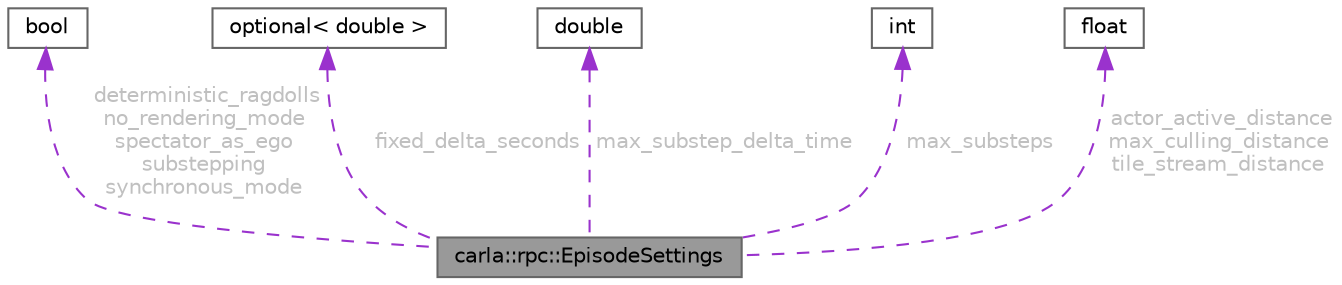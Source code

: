 digraph "carla::rpc::EpisodeSettings"
{
 // INTERACTIVE_SVG=YES
 // LATEX_PDF_SIZE
  bgcolor="transparent";
  edge [fontname=Helvetica,fontsize=10,labelfontname=Helvetica,labelfontsize=10];
  node [fontname=Helvetica,fontsize=10,shape=box,height=0.2,width=0.4];
  Node1 [id="Node000001",label="carla::rpc::EpisodeSettings",height=0.2,width=0.4,color="gray40", fillcolor="grey60", style="filled", fontcolor="black",tooltip=" "];
  Node2 -> Node1 [id="edge1_Node000001_Node000002",dir="back",color="darkorchid3",style="dashed",tooltip=" ",label=" deterministic_ragdolls\nno_rendering_mode\nspectator_as_ego\nsubstepping\nsynchronous_mode",fontcolor="grey" ];
  Node2 [id="Node000002",label="bool",height=0.2,width=0.4,color="gray40", fillcolor="white", style="filled",tooltip=" "];
  Node3 -> Node1 [id="edge2_Node000001_Node000003",dir="back",color="darkorchid3",style="dashed",tooltip=" ",label=" fixed_delta_seconds",fontcolor="grey" ];
  Node3 [id="Node000003",label="optional\< double \>",height=0.2,width=0.4,color="gray40", fillcolor="white", style="filled",tooltip=" "];
  Node4 -> Node1 [id="edge3_Node000001_Node000004",dir="back",color="darkorchid3",style="dashed",tooltip=" ",label=" max_substep_delta_time",fontcolor="grey" ];
  Node4 [id="Node000004",label="double",height=0.2,width=0.4,color="gray40", fillcolor="white", style="filled",tooltip=" "];
  Node5 -> Node1 [id="edge4_Node000001_Node000005",dir="back",color="darkorchid3",style="dashed",tooltip=" ",label=" max_substeps",fontcolor="grey" ];
  Node5 [id="Node000005",label="int",height=0.2,width=0.4,color="gray40", fillcolor="white", style="filled",tooltip=" "];
  Node6 -> Node1 [id="edge5_Node000001_Node000006",dir="back",color="darkorchid3",style="dashed",tooltip=" ",label=" actor_active_distance\nmax_culling_distance\ntile_stream_distance",fontcolor="grey" ];
  Node6 [id="Node000006",label="float",height=0.2,width=0.4,color="gray40", fillcolor="white", style="filled",tooltip=" "];
}
